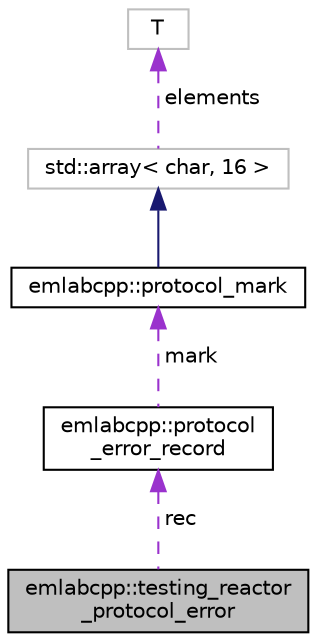 digraph "emlabcpp::testing_reactor_protocol_error"
{
 // LATEX_PDF_SIZE
  edge [fontname="Helvetica",fontsize="10",labelfontname="Helvetica",labelfontsize="10"];
  node [fontname="Helvetica",fontsize="10",shape=record];
  Node1 [label="emlabcpp::testing_reactor\l_protocol_error",height=0.2,width=0.4,color="black", fillcolor="grey75", style="filled", fontcolor="black",tooltip=" "];
  Node2 -> Node1 [dir="back",color="darkorchid3",fontsize="10",style="dashed",label=" rec" ,fontname="Helvetica"];
  Node2 [label="emlabcpp::protocol\l_error_record",height=0.2,width=0.4,color="black", fillcolor="white", style="filled",URL="$structemlabcpp_1_1protocol__error__record.html",tooltip=" "];
  Node3 -> Node2 [dir="back",color="darkorchid3",fontsize="10",style="dashed",label=" mark" ,fontname="Helvetica"];
  Node3 [label="emlabcpp::protocol_mark",height=0.2,width=0.4,color="black", fillcolor="white", style="filled",URL="$structemlabcpp_1_1protocol__mark.html",tooltip=" "];
  Node4 -> Node3 [dir="back",color="midnightblue",fontsize="10",style="solid",fontname="Helvetica"];
  Node4 [label="std::array\< char, 16 \>",height=0.2,width=0.4,color="grey75", fillcolor="white", style="filled",tooltip="STL class."];
  Node5 -> Node4 [dir="back",color="darkorchid3",fontsize="10",style="dashed",label=" elements" ,fontname="Helvetica"];
  Node5 [label="T",height=0.2,width=0.4,color="grey75", fillcolor="white", style="filled",tooltip=" "];
}
